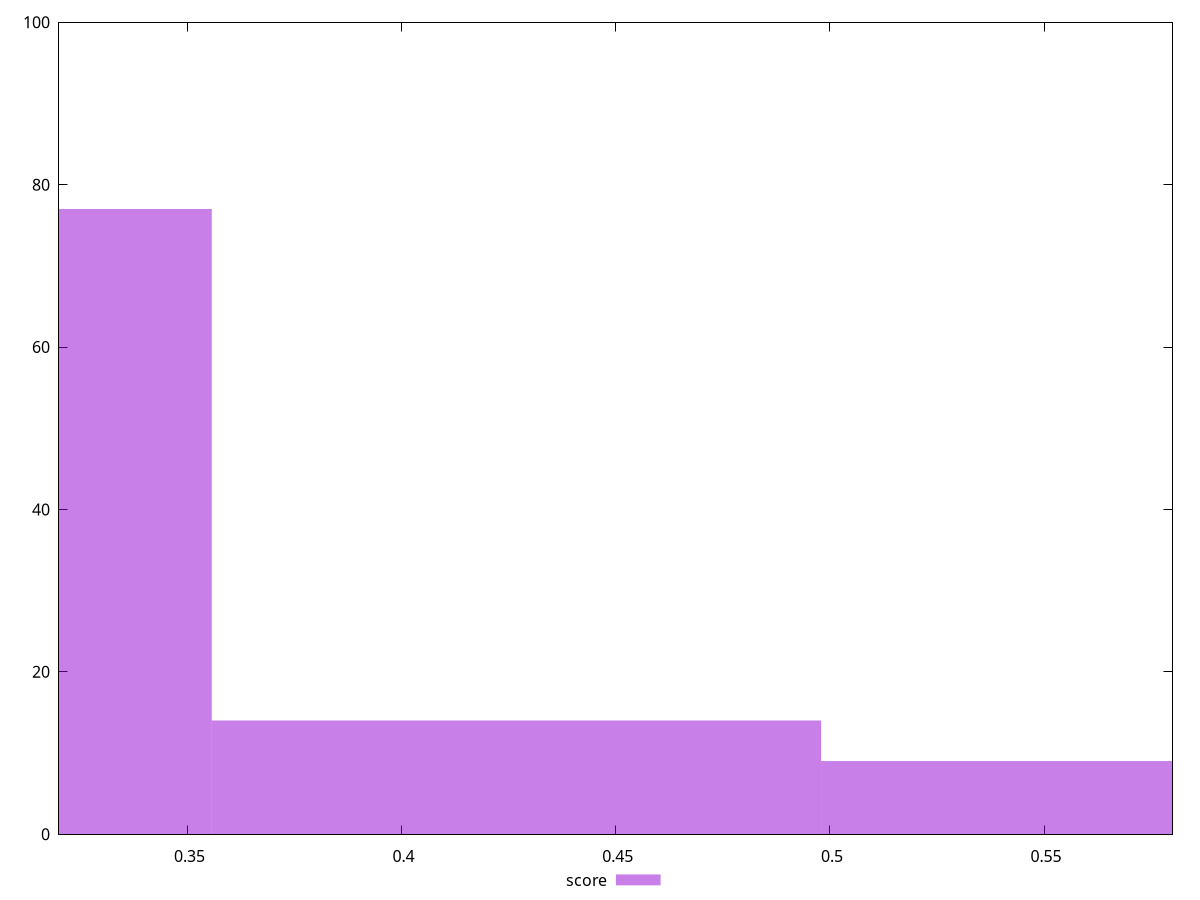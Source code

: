 reset

$score <<EOF
0.2845429750660537 77
0.5690859501321074 9
0.4268144625990805 14
EOF

set key outside below
set boxwidth 0.14227148753302685
set xrange [0.32:0.58]
set yrange [0:100]
set trange [0:100]
set style fill transparent solid 0.5 noborder
set terminal svg size 640, 490 enhanced background rgb 'white'
set output "report_00013_2021-02-09T12-04-24.940Z/unused-javascript/samples/pages+cached+noadtech+nomedia/score/histogram.svg"

plot $score title "score" with boxes

reset
